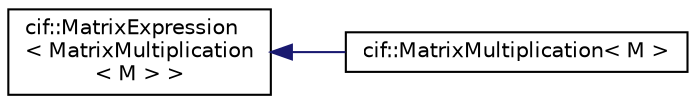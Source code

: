 digraph "Graphical Class Hierarchy"
{
  edge [fontname="Helvetica",fontsize="10",labelfontname="Helvetica",labelfontsize="10"];
  node [fontname="Helvetica",fontsize="10",shape=record];
  rankdir="LR";
  Node0 [label="cif::MatrixExpression\l\< MatrixMultiplication\l\< M \> \>",height=0.2,width=0.4,color="black", fillcolor="white", style="filled",URL="$classcif_1_1MatrixExpression.html"];
  Node0 -> Node1 [dir="back",color="midnightblue",fontsize="10",style="solid",fontname="Helvetica"];
  Node1 [label="cif::MatrixMultiplication\< M \>",height=0.2,width=0.4,color="black", fillcolor="white", style="filled",URL="$classcif_1_1MatrixMultiplication.html"];
}
